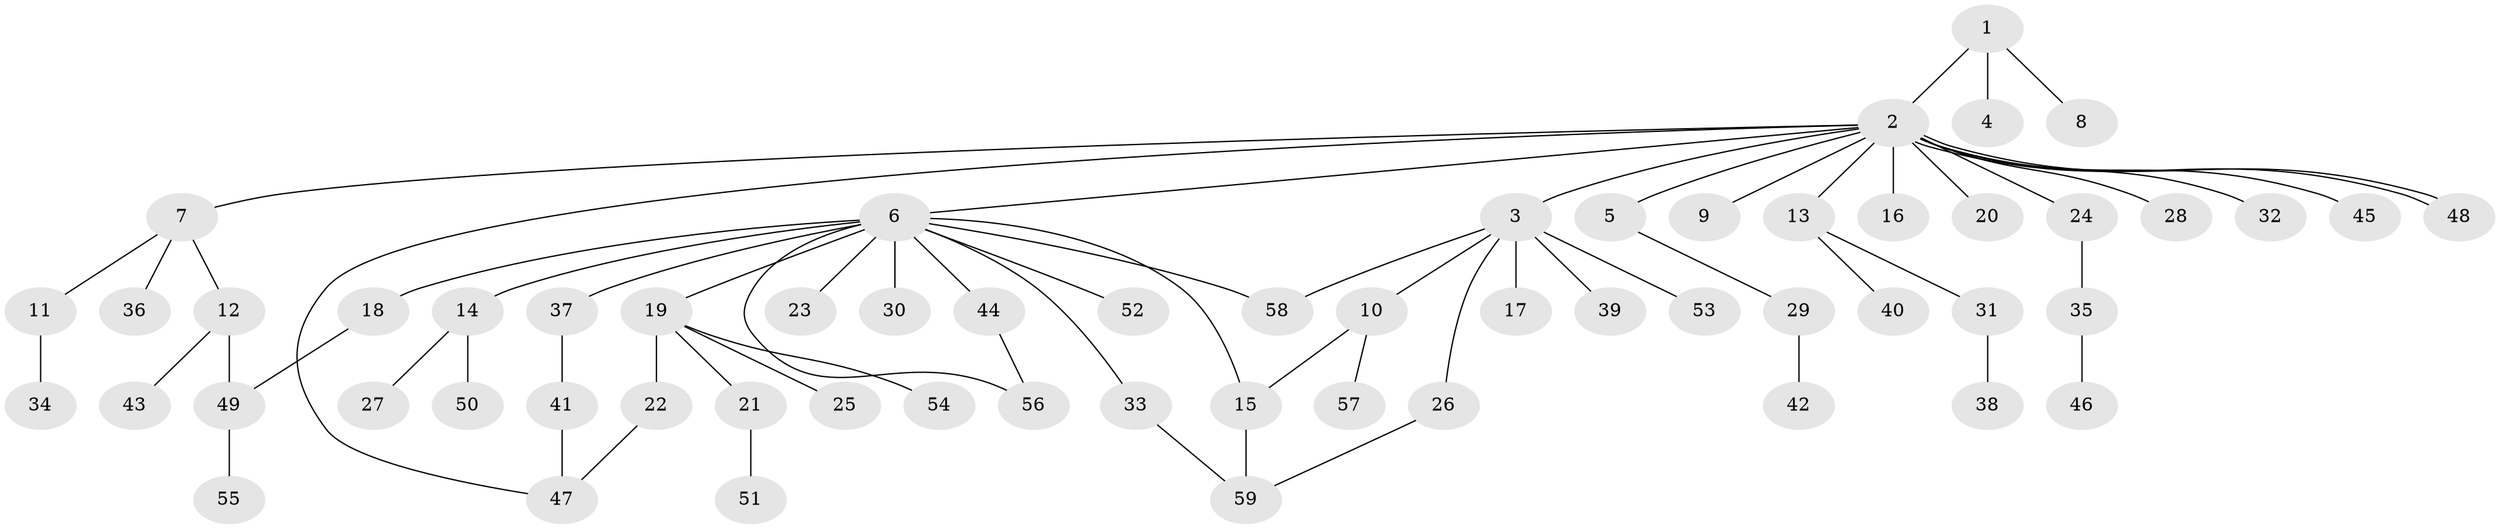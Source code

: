 // coarse degree distribution, {2: 0.2564102564102564, 15: 0.02564102564102564, 6: 0.02564102564102564, 12: 0.02564102564102564, 3: 0.1282051282051282, 1: 0.5128205128205128, 4: 0.02564102564102564}
// Generated by graph-tools (version 1.1) at 2025/51/02/27/25 19:51:54]
// undirected, 59 vertices, 67 edges
graph export_dot {
graph [start="1"]
  node [color=gray90,style=filled];
  1;
  2;
  3;
  4;
  5;
  6;
  7;
  8;
  9;
  10;
  11;
  12;
  13;
  14;
  15;
  16;
  17;
  18;
  19;
  20;
  21;
  22;
  23;
  24;
  25;
  26;
  27;
  28;
  29;
  30;
  31;
  32;
  33;
  34;
  35;
  36;
  37;
  38;
  39;
  40;
  41;
  42;
  43;
  44;
  45;
  46;
  47;
  48;
  49;
  50;
  51;
  52;
  53;
  54;
  55;
  56;
  57;
  58;
  59;
  1 -- 2;
  1 -- 4;
  1 -- 8;
  2 -- 3;
  2 -- 5;
  2 -- 6;
  2 -- 7;
  2 -- 9;
  2 -- 13;
  2 -- 16;
  2 -- 20;
  2 -- 24;
  2 -- 28;
  2 -- 32;
  2 -- 45;
  2 -- 47;
  2 -- 48;
  2 -- 48;
  3 -- 10;
  3 -- 17;
  3 -- 26;
  3 -- 39;
  3 -- 53;
  3 -- 58;
  5 -- 29;
  6 -- 14;
  6 -- 15;
  6 -- 18;
  6 -- 19;
  6 -- 23;
  6 -- 30;
  6 -- 33;
  6 -- 37;
  6 -- 44;
  6 -- 52;
  6 -- 56;
  6 -- 58;
  7 -- 11;
  7 -- 12;
  7 -- 36;
  10 -- 15;
  10 -- 57;
  11 -- 34;
  12 -- 43;
  12 -- 49;
  13 -- 31;
  13 -- 40;
  14 -- 27;
  14 -- 50;
  15 -- 59;
  18 -- 49;
  19 -- 21;
  19 -- 22;
  19 -- 25;
  19 -- 54;
  21 -- 51;
  22 -- 47;
  24 -- 35;
  26 -- 59;
  29 -- 42;
  31 -- 38;
  33 -- 59;
  35 -- 46;
  37 -- 41;
  41 -- 47;
  44 -- 56;
  49 -- 55;
}

